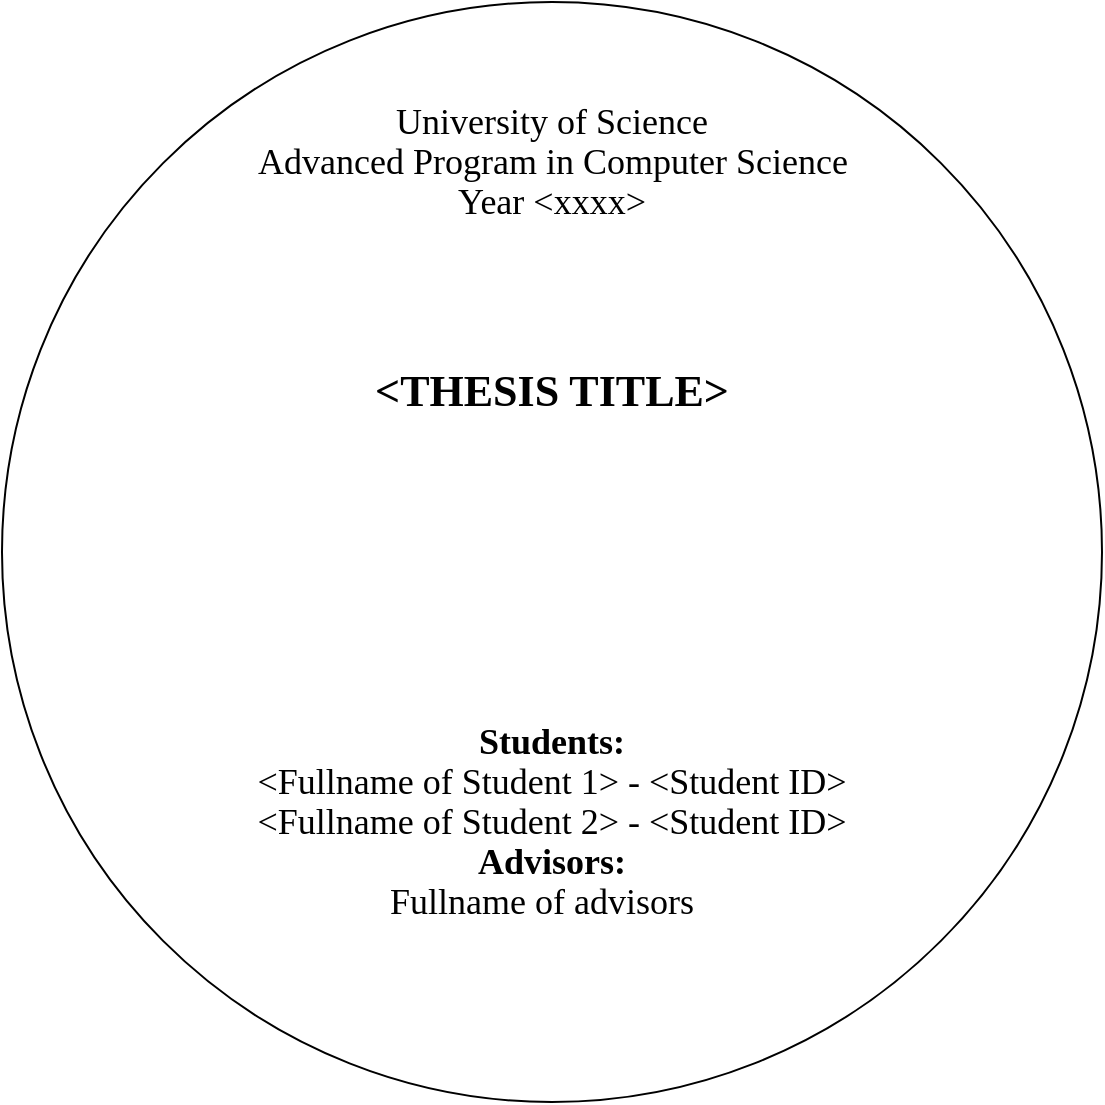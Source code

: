 <mxfile version="14.9.8" type="google"><diagram id="zDDkJPcWrYEYKuePxvBN" name="cd-cover"><mxGraphModel dx="1038" dy="547" grid="1" gridSize="10" guides="1" tooltips="1" connect="1" arrows="1" fold="1" page="1" pageScale="1" pageWidth="827" pageHeight="1169" math="0" shadow="0"><root><mxCell id="0"/><mxCell id="1" parent="0"/><mxCell id="PhkBSPRUBJhq09eaRrXS-1" value="" style="ellipse;whiteSpace=wrap;html=1;aspect=fixed;" vertex="1" parent="1"><mxGeometry x="120" y="130" width="550" height="550" as="geometry"/></mxCell><mxCell id="PhkBSPRUBJhq09eaRrXS-2" value="&lt;span class=&quot;fontstyle0&quot; style=&quot;font-size: 18px;&quot;&gt;University of Science&lt;/span&gt; &lt;br style=&quot;font-size: 18px;&quot;&gt;" style="text;html=1;strokeColor=none;fillColor=none;align=center;verticalAlign=middle;whiteSpace=wrap;rounded=0;fontFamily=Times New Roman;fontSize=18;" vertex="1" parent="1"><mxGeometry x="315" y="180" width="160" height="20" as="geometry"/></mxCell><mxCell id="PhkBSPRUBJhq09eaRrXS-3" value="&lt;span class=&quot;fontstyle0&quot;&gt;Advanced Program in Computer Science&lt;/span&gt; &lt;br/&gt;" style="text;html=1;strokeColor=none;fillColor=none;align=center;verticalAlign=middle;whiteSpace=wrap;rounded=0;fontFamily=Times New Roman;fontSize=18;" vertex="1" parent="1"><mxGeometry x="237.5" y="200" width="315" height="20" as="geometry"/></mxCell><mxCell id="PhkBSPRUBJhq09eaRrXS-4" value="&lt;span class=&quot;fontstyle0&quot; style=&quot;font-size: 18px&quot;&gt;Year &amp;lt;xxxx&amp;gt;&lt;/span&gt;" style="text;html=1;strokeColor=none;fillColor=none;align=center;verticalAlign=middle;whiteSpace=wrap;rounded=0;fontFamily=Times New Roman;fontSize=18;" vertex="1" parent="1"><mxGeometry x="315" y="220" width="160" height="20" as="geometry"/></mxCell><mxCell id="PhkBSPRUBJhq09eaRrXS-5" value="&amp;lt;THESIS TITLE&amp;gt;" style="text;html=1;strokeColor=none;fillColor=none;align=center;verticalAlign=middle;whiteSpace=wrap;rounded=0;fontFamily=Times New Roman;fontSize=22;fontStyle=1" vertex="1" parent="1"><mxGeometry x="120" y="300" width="550" height="50" as="geometry"/></mxCell><mxCell id="PhkBSPRUBJhq09eaRrXS-6" value="Students:" style="text;html=1;strokeColor=none;fillColor=none;align=center;verticalAlign=middle;whiteSpace=wrap;rounded=0;fontFamily=Times New Roman;fontSize=18;fontStyle=1" vertex="1" parent="1"><mxGeometry x="315" y="490" width="160" height="20" as="geometry"/></mxCell><mxCell id="PhkBSPRUBJhq09eaRrXS-7" value="&lt;span class=&quot;fontstyle0&quot; style=&quot;font-size: 18px&quot;&gt;&amp;lt;Fullname of Student 1&amp;gt;&amp;nbsp;- &amp;lt;&lt;/span&gt;Student ID&amp;gt;" style="text;html=1;strokeColor=none;fillColor=none;align=center;verticalAlign=middle;whiteSpace=wrap;rounded=0;fontFamily=Times New Roman;fontSize=18;" vertex="1" parent="1"><mxGeometry x="120" y="510" width="550" height="20" as="geometry"/></mxCell><mxCell id="PhkBSPRUBJhq09eaRrXS-8" value="&lt;span class=&quot;fontstyle0&quot; style=&quot;font-size: 18px&quot;&gt;&amp;lt;Fullname of Student 2&amp;gt;&amp;nbsp;- &amp;lt;&lt;/span&gt;Student ID&amp;gt;" style="text;html=1;strokeColor=none;fillColor=none;align=center;verticalAlign=middle;whiteSpace=wrap;rounded=0;fontFamily=Times New Roman;fontSize=18;" vertex="1" parent="1"><mxGeometry x="120" y="530" width="550" height="20" as="geometry"/></mxCell><mxCell id="PhkBSPRUBJhq09eaRrXS-9" value="Advisors:" style="text;html=1;strokeColor=none;fillColor=none;align=center;verticalAlign=middle;whiteSpace=wrap;rounded=0;fontFamily=Times New Roman;fontSize=18;fontStyle=1" vertex="1" parent="1"><mxGeometry x="315" y="550" width="160" height="20" as="geometry"/></mxCell><mxCell id="PhkBSPRUBJhq09eaRrXS-10" value="Fullname of advisors" style="text;html=1;strokeColor=none;fillColor=none;align=center;verticalAlign=middle;whiteSpace=wrap;rounded=0;fontFamily=Times New Roman;fontSize=18;" vertex="1" parent="1"><mxGeometry x="120" y="570" width="540" height="20" as="geometry"/></mxCell></root></mxGraphModel></diagram></mxfile>